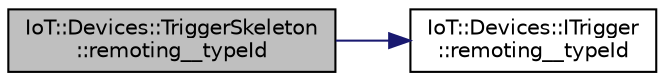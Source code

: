digraph "IoT::Devices::TriggerSkeleton::remoting__typeId"
{
 // LATEX_PDF_SIZE
  edge [fontname="Helvetica",fontsize="10",labelfontname="Helvetica",labelfontsize="10"];
  node [fontname="Helvetica",fontsize="10",shape=record];
  rankdir="LR";
  Node1 [label="IoT::Devices::TriggerSkeleton\l::remoting__typeId",height=0.2,width=0.4,color="black", fillcolor="grey75", style="filled", fontcolor="black",tooltip="Destroys a TriggerSkeleton."];
  Node1 -> Node2 [color="midnightblue",fontsize="10",style="solid"];
  Node2 [label="IoT::Devices::ITrigger\l::remoting__typeId",height=0.2,width=0.4,color="black", fillcolor="white", style="filled",URL="$classIoT_1_1Devices_1_1ITrigger.html#a1c98acc09055aa8725406c3081554076",tooltip=" "];
}
